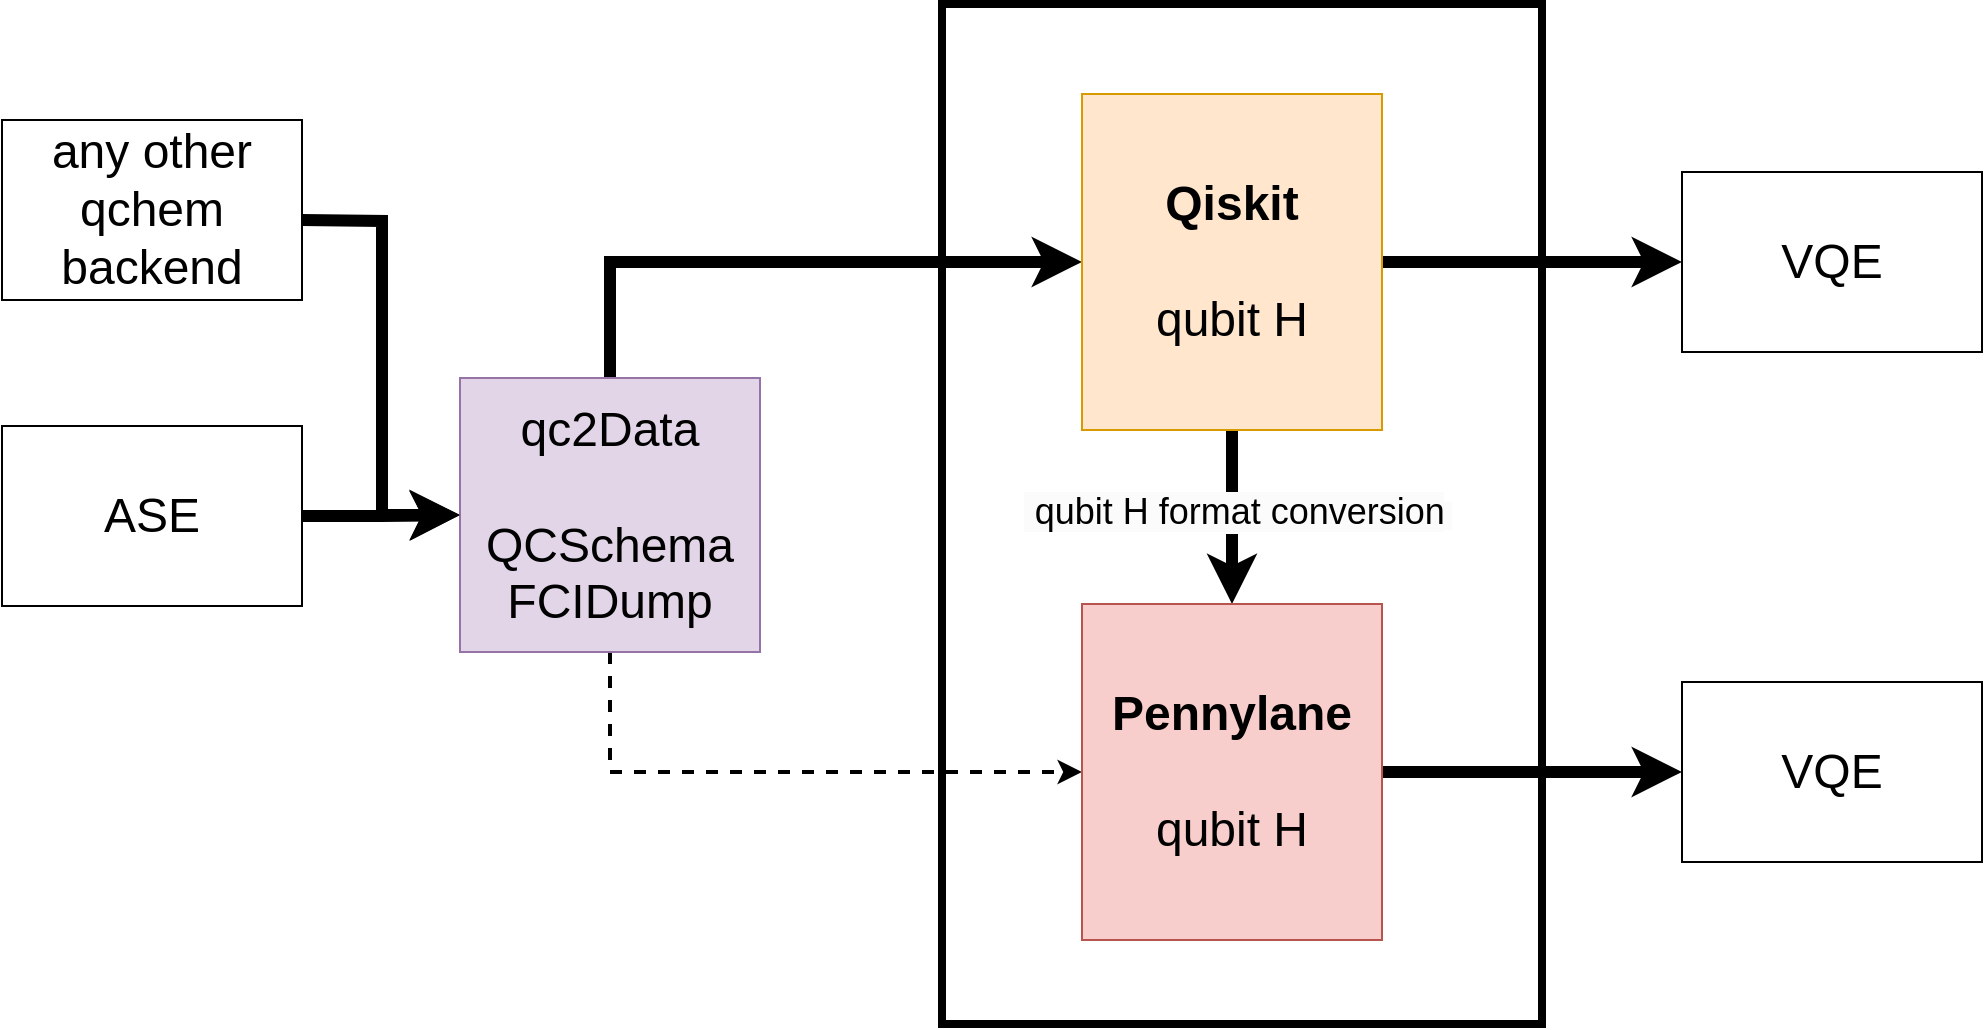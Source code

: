 <mxfile version="22.1.3" type="device">
  <diagram name="Page-1" id="tYNpbkzE6OTwFb1nsbYT">
    <mxGraphModel dx="1914" dy="1040" grid="1" gridSize="10" guides="1" tooltips="1" connect="1" arrows="1" fold="1" page="1" pageScale="1" pageWidth="1169" pageHeight="827" math="0" shadow="0">
      <root>
        <mxCell id="0" />
        <mxCell id="1" parent="0" />
        <mxCell id="bQh3FpqZVXt_w5U1dMV7-15" value="" style="rounded=0;whiteSpace=wrap;html=1;fillColor=none;strokeWidth=4;" parent="1" vertex="1">
          <mxGeometry x="541" y="162" width="300" height="510" as="geometry" />
        </mxCell>
        <mxCell id="bQh3FpqZVXt_w5U1dMV7-7" style="edgeStyle=orthogonalEdgeStyle;rounded=0;orthogonalLoop=1;jettySize=auto;html=1;exitX=1;exitY=0.5;exitDx=0;exitDy=0;entryX=0;entryY=0.5;entryDx=0;entryDy=0;strokeWidth=6;" parent="1" source="bQh3FpqZVXt_w5U1dMV7-1" target="bQh3FpqZVXt_w5U1dMV7-2" edge="1">
          <mxGeometry relative="1" as="geometry" />
        </mxCell>
        <mxCell id="bQh3FpqZVXt_w5U1dMV7-1" value="&lt;font style=&quot;font-size: 24px;&quot;&gt;ASE&lt;/font&gt;" style="rounded=0;whiteSpace=wrap;html=1;" parent="1" vertex="1">
          <mxGeometry x="71" y="373" width="150" height="90" as="geometry" />
        </mxCell>
        <mxCell id="bQh3FpqZVXt_w5U1dMV7-8" style="edgeStyle=orthogonalEdgeStyle;rounded=0;orthogonalLoop=1;jettySize=auto;html=1;exitX=0.5;exitY=0;exitDx=0;exitDy=0;entryX=0;entryY=0.5;entryDx=0;entryDy=0;strokeWidth=6;" parent="1" source="bQh3FpqZVXt_w5U1dMV7-2" target="bQh3FpqZVXt_w5U1dMV7-3" edge="1">
          <mxGeometry relative="1" as="geometry" />
        </mxCell>
        <mxCell id="bQh3FpqZVXt_w5U1dMV7-19" style="edgeStyle=orthogonalEdgeStyle;rounded=0;orthogonalLoop=1;jettySize=auto;html=1;exitX=0.5;exitY=1;exitDx=0;exitDy=0;entryX=0;entryY=0.5;entryDx=0;entryDy=0;dashed=1;strokeWidth=2;" parent="1" source="bQh3FpqZVXt_w5U1dMV7-2" target="bQh3FpqZVXt_w5U1dMV7-10" edge="1">
          <mxGeometry relative="1" as="geometry" />
        </mxCell>
        <mxCell id="bQh3FpqZVXt_w5U1dMV7-2" value="&lt;font style=&quot;font-size: 24px;&quot;&gt;qc2Data&lt;br&gt;&lt;br&gt;QCSchema FCIDump&lt;br&gt;&lt;/font&gt;" style="rounded=0;whiteSpace=wrap;html=1;fillColor=#e1d5e7;strokeColor=#9673a6;" parent="1" vertex="1">
          <mxGeometry x="300" y="349" width="150" height="137" as="geometry" />
        </mxCell>
        <mxCell id="bQh3FpqZVXt_w5U1dMV7-4" style="edgeStyle=orthogonalEdgeStyle;rounded=0;orthogonalLoop=1;jettySize=auto;html=1;exitX=0.5;exitY=0;exitDx=0;exitDy=0;" parent="1" source="bQh3FpqZVXt_w5U1dMV7-3" edge="1">
          <mxGeometry relative="1" as="geometry">
            <mxPoint x="651" y="222" as="targetPoint" />
          </mxGeometry>
        </mxCell>
        <mxCell id="bQh3FpqZVXt_w5U1dMV7-9" style="edgeStyle=orthogonalEdgeStyle;rounded=0;orthogonalLoop=1;jettySize=auto;html=1;exitX=1;exitY=0.5;exitDx=0;exitDy=0;strokeWidth=6;" parent="1" source="bQh3FpqZVXt_w5U1dMV7-3" target="bQh3FpqZVXt_w5U1dMV7-5" edge="1">
          <mxGeometry relative="1" as="geometry" />
        </mxCell>
        <mxCell id="bQh3FpqZVXt_w5U1dMV7-12" style="edgeStyle=orthogonalEdgeStyle;rounded=0;orthogonalLoop=1;jettySize=auto;html=1;exitX=0.5;exitY=1;exitDx=0;exitDy=0;strokeWidth=6;" parent="1" source="bQh3FpqZVXt_w5U1dMV7-3" target="bQh3FpqZVXt_w5U1dMV7-10" edge="1">
          <mxGeometry relative="1" as="geometry" />
        </mxCell>
        <mxCell id="bQh3FpqZVXt_w5U1dMV7-24" value="&amp;nbsp;&lt;font style=&quot;border-color: var(--border-color); background-color: rgb(251, 251, 251); font-size: 18px;&quot;&gt;&amp;nbsp;qubit H format conversion&lt;/font&gt;&lt;span style=&quot;font-size: 12px; background-color: rgb(251, 251, 251);&quot;&gt;&amp;nbsp;&lt;/span&gt;" style="edgeLabel;html=1;align=center;verticalAlign=middle;resizable=0;points=[];" parent="bQh3FpqZVXt_w5U1dMV7-12" vertex="1" connectable="0">
          <mxGeometry x="-0.069" y="1" relative="1" as="geometry">
            <mxPoint as="offset" />
          </mxGeometry>
        </mxCell>
        <mxCell id="bQh3FpqZVXt_w5U1dMV7-3" value="&lt;font style=&quot;font-size: 24px;&quot;&gt;&lt;b&gt;Qiskit&lt;/b&gt;&lt;br&gt;&lt;br&gt;qubit H&lt;br&gt;&lt;/font&gt;" style="rounded=0;whiteSpace=wrap;html=1;fillColor=#ffe6cc;strokeColor=#d79b00;" parent="1" vertex="1">
          <mxGeometry x="611" y="207" width="150" height="168" as="geometry" />
        </mxCell>
        <mxCell id="bQh3FpqZVXt_w5U1dMV7-5" value="&lt;font style=&quot;font-size: 24px;&quot;&gt;VQE&lt;br&gt;&lt;/font&gt;" style="rounded=0;whiteSpace=wrap;html=1;" parent="1" vertex="1">
          <mxGeometry x="911" y="246" width="150" height="90" as="geometry" />
        </mxCell>
        <mxCell id="bQh3FpqZVXt_w5U1dMV7-30" style="edgeStyle=orthogonalEdgeStyle;rounded=0;orthogonalLoop=1;jettySize=auto;html=1;entryX=0;entryY=0.5;entryDx=0;entryDy=0;strokeWidth=6;" parent="1" source="bQh3FpqZVXt_w5U1dMV7-10" target="bQh3FpqZVXt_w5U1dMV7-29" edge="1">
          <mxGeometry relative="1" as="geometry" />
        </mxCell>
        <mxCell id="bQh3FpqZVXt_w5U1dMV7-10" value="&lt;font style=&quot;font-size: 24px;&quot;&gt;&lt;b&gt;Pennylane&lt;/b&gt;&lt;br&gt;&lt;br&gt;qubit H&lt;br&gt;&lt;/font&gt;" style="rounded=0;whiteSpace=wrap;html=1;fillColor=#f8cecc;strokeColor=#b85450;" parent="1" vertex="1">
          <mxGeometry x="611" y="462" width="150" height="168" as="geometry" />
        </mxCell>
        <mxCell id="bQh3FpqZVXt_w5U1dMV7-29" value="&lt;font style=&quot;font-size: 24px;&quot;&gt;VQE&lt;br&gt;&lt;/font&gt;" style="rounded=0;whiteSpace=wrap;html=1;" parent="1" vertex="1">
          <mxGeometry x="911" y="501" width="150" height="90" as="geometry" />
        </mxCell>
        <mxCell id="F4BzZT1M2nl40zGBiVcA-2" value="&lt;font style=&quot;font-size: 24px;&quot;&gt;any other qchem backend&lt;br&gt;&lt;/font&gt;" style="rounded=0;whiteSpace=wrap;html=1;" parent="1" vertex="1">
          <mxGeometry x="71" y="220" width="150" height="90" as="geometry" />
        </mxCell>
        <mxCell id="F4BzZT1M2nl40zGBiVcA-3" style="edgeStyle=orthogonalEdgeStyle;rounded=0;orthogonalLoop=1;jettySize=auto;html=1;exitX=1;exitY=0.5;exitDx=0;exitDy=0;entryX=0;entryY=0.5;entryDx=0;entryDy=0;strokeWidth=6;" parent="1" target="bQh3FpqZVXt_w5U1dMV7-2" edge="1">
          <mxGeometry relative="1" as="geometry">
            <mxPoint x="221" y="270" as="sourcePoint" />
            <mxPoint x="300" y="270" as="targetPoint" />
          </mxGeometry>
        </mxCell>
      </root>
    </mxGraphModel>
  </diagram>
</mxfile>
